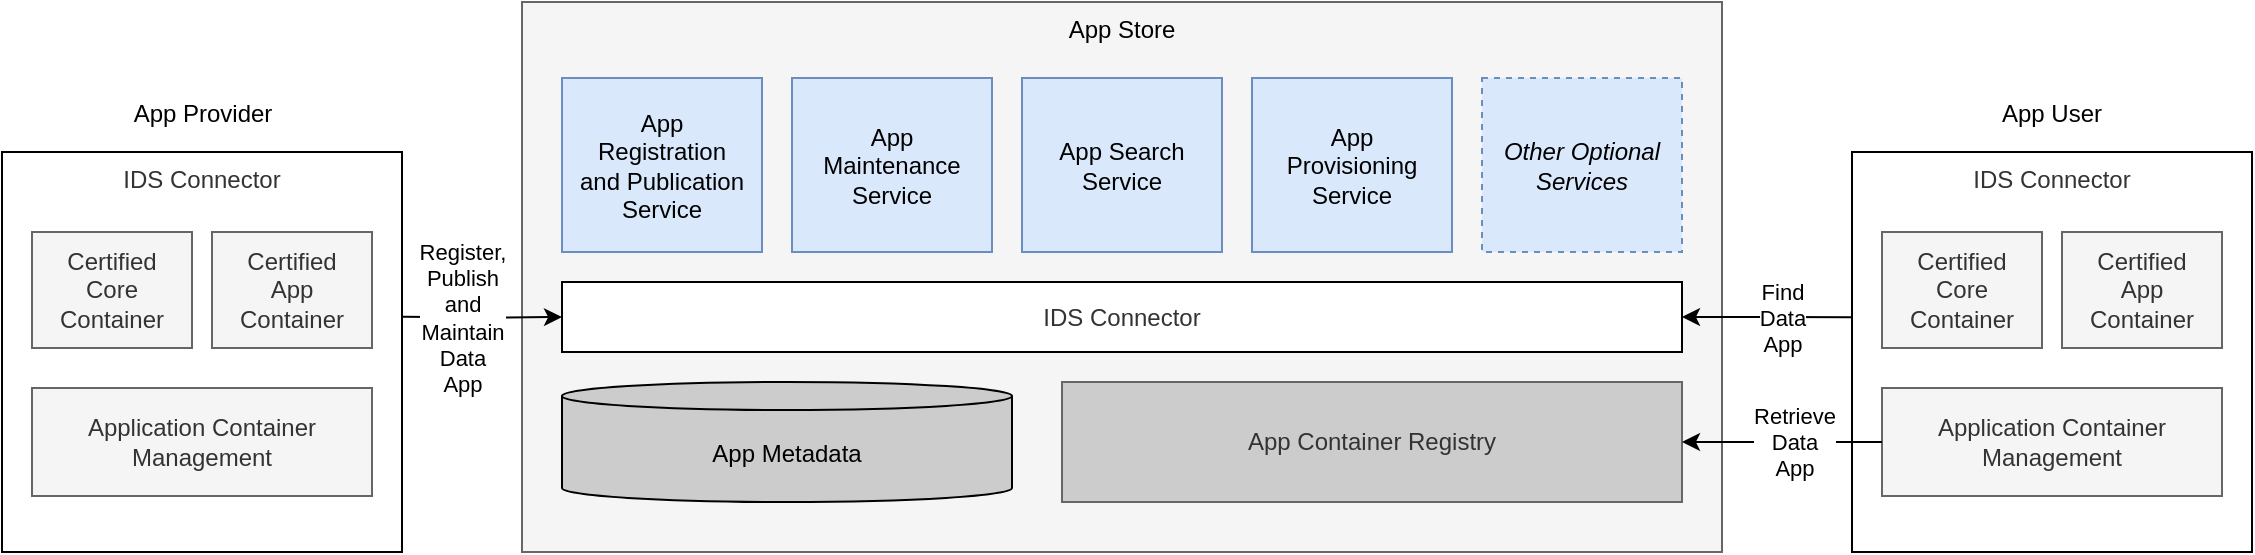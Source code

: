 <mxfile version="17.4.0" type="google"><diagram id="FOB0vDKNrFLflWHRrjKG" name="Page-1"><mxGraphModel grid="1" page="1" gridSize="5" guides="1" tooltips="1" connect="1" arrows="1" fold="1" pageScale="1" pageWidth="850" pageHeight="1100" math="0" shadow="0"><root><mxCell id="0"/><mxCell id="1" parent="0"/><mxCell id="ct6E9p7qiC-d9M1rV3QP-6" value="App Store" style="rounded=0;whiteSpace=wrap;html=1;verticalAlign=top;fillColor=#F5F5F5;strokeColor=#666666;" vertex="1" parent="1"><mxGeometry x="85" y="115" width="600" height="275" as="geometry"/></mxCell><mxCell id="hSOW3-l-pKzD9sGPN9eP-7" value="App Container Registry" style="rounded=0;whiteSpace=wrap;html=1;fillColor=#CCCCCC;strokeColor=#666666;fontColor=#333333;" vertex="1" parent="1"><mxGeometry x="355" y="305" width="310" height="60" as="geometry"/></mxCell><mxCell id="ct6E9p7qiC-d9M1rV3QP-2" value="IDS Connector" style="rounded=0;whiteSpace=wrap;html=1;fillColor=#FFFFFF;fontColor=#333333;strokeColor=#000000;" vertex="1" parent="1"><mxGeometry x="105" y="255" width="560" height="35" as="geometry"/></mxCell><mxCell id="ct6E9p7qiC-d9M1rV3QP-24" value="&lt;div&gt;App&lt;/div&gt;&lt;div&gt;Registration&lt;/div&gt;&lt;div&gt;and Publication Service&lt;/div&gt;" style="rounded=0;whiteSpace=wrap;html=1;fillColor=#dae8fc;strokeColor=#6c8ebf;" vertex="1" parent="1"><mxGeometry x="105" y="153" width="100" height="87" as="geometry"/></mxCell><mxCell id="Zfcp_1usg4aahWcv19w_-5" value="&lt;div&gt;App&lt;/div&gt;&lt;div&gt;Maintenance Service&lt;/div&gt;" style="rounded=0;whiteSpace=wrap;html=1;fillColor=#dae8fc;strokeColor=#6c8ebf;" vertex="1" parent="1"><mxGeometry x="220" y="153" width="100" height="87" as="geometry"/></mxCell><mxCell id="Zfcp_1usg4aahWcv19w_-6" value="App Search Service" style="rounded=0;whiteSpace=wrap;html=1;fillColor=#dae8fc;strokeColor=#6c8ebf;" vertex="1" parent="1"><mxGeometry x="335" y="153" width="100" height="87" as="geometry"/></mxCell><mxCell id="Zfcp_1usg4aahWcv19w_-7" value="&lt;div&gt;App&lt;/div&gt;&lt;div&gt;Provisioning Service&lt;/div&gt;" style="rounded=0;whiteSpace=wrap;html=1;fillColor=#DAE8FC;strokeColor=#6C8EBF;" vertex="1" parent="1"><mxGeometry x="450" y="153" width="100" height="87" as="geometry"/></mxCell><mxCell id="Zfcp_1usg4aahWcv19w_-8" value="Other Optional Services" style="rounded=0;whiteSpace=wrap;html=1;fillColor=#dae8fc;strokeColor=#6c8ebf;dashed=1;fontStyle=2" vertex="1" parent="1"><mxGeometry x="565" y="153" width="100" height="87" as="geometry"/></mxCell><mxCell id="Zfcp_1usg4aahWcv19w_-9" value="App Metadata" style="shape=cylinder3;whiteSpace=wrap;html=1;boundedLbl=1;backgroundOutline=1;size=7;fillColor=#CCCCCC;" vertex="1" parent="1"><mxGeometry x="105" y="305" width="225" height="60" as="geometry"/></mxCell><mxCell id="Zfcp_1usg4aahWcv19w_-16" value="&lt;div&gt;Find&lt;/div&gt;&lt;div&gt;Data&lt;/div&gt;&lt;div&gt;App&lt;/div&gt;" style="rounded=0;orthogonalLoop=1;jettySize=auto;html=1;entryX=1;entryY=0.5;entryDx=0;entryDy=0;exitX=0.001;exitY=0.413;exitDx=0;exitDy=0;exitPerimeter=0;" edge="1" parent="1" source="Zfcp_1usg4aahWcv19w_-13" target="ct6E9p7qiC-d9M1rV3QP-2"><mxGeometry x="-0.174" relative="1" as="geometry"><mxPoint as="offset"/><mxPoint x="730" y="250" as="sourcePoint"/></mxGeometry></mxCell><mxCell id="jxDuimEmyfE6NufvLdPp-6" value="App User" style="text;html=1;align=center;verticalAlign=middle;whiteSpace=wrap;rounded=0;fillColor=default;" vertex="1" parent="1"><mxGeometry x="820" y="156" width="60" height="30" as="geometry"/></mxCell><mxCell id="jxDuimEmyfE6NufvLdPp-11" value="App Provider" style="text;html=1;align=center;verticalAlign=middle;whiteSpace=wrap;rounded=0;fillColor=default;" vertex="1" parent="1"><mxGeometry x="-122.5" y="156" width="95" height="30" as="geometry"/></mxCell><mxCell id="Zfcp_1usg4aahWcv19w_-14" style="edgeStyle=orthogonalEdgeStyle;rounded=0;orthogonalLoop=1;jettySize=auto;html=1;entryX=0;entryY=0.5;entryDx=0;entryDy=0;exitX=1.002;exitY=0.364;exitDx=0;exitDy=0;exitPerimeter=0;" edge="1" parent="1" target="ct6E9p7qiC-d9M1rV3QP-2"><mxGeometry relative="1" as="geometry"><mxPoint x="25.4" y="272.34" as="sourcePoint"/></mxGeometry></mxCell><mxCell id="Zfcp_1usg4aahWcv19w_-15" value="&lt;div&gt;Register,&lt;/div&gt;&lt;div&gt;Publish&lt;/div&gt;&lt;div&gt;and&lt;/div&gt;&lt;div&gt;Maintain&lt;/div&gt;&lt;div&gt;Data&lt;/div&gt;&lt;div&gt;App&lt;br&gt;&lt;/div&gt;" style="edgeLabel;html=1;align=center;verticalAlign=middle;resizable=0;points=[];" connectable="0" vertex="1" parent="Zfcp_1usg4aahWcv19w_-14"><mxGeometry x="-0.191" y="-1" relative="1" as="geometry"><mxPoint x="-3" y="-1" as="offset"/></mxGeometry></mxCell><mxCell id="jxDuimEmyfE6NufvLdPp-12" value="" style="group" connectable="0" vertex="1" parent="1"><mxGeometry x="750" y="195" width="200" height="195" as="geometry"/></mxCell><mxCell id="Zfcp_1usg4aahWcv19w_-13" value="IDS Connector" style="rounded=0;whiteSpace=wrap;html=1;fillColor=#FFFFFF;fontColor=#333333;strokeColor=#000000;horizontal=1;verticalAlign=top;" vertex="1" parent="jxDuimEmyfE6NufvLdPp-12"><mxGeometry y="-5" width="200" height="200" as="geometry"/></mxCell><mxCell id="jxDuimEmyfE6NufvLdPp-1" value="Application Container Management" style="rounded=0;whiteSpace=wrap;html=1;fillColor=#f5f5f5;fontColor=#333333;strokeColor=#666666;" vertex="1" parent="jxDuimEmyfE6NufvLdPp-12"><mxGeometry x="15" y="113" width="170" height="54" as="geometry"/></mxCell><mxCell id="jxDuimEmyfE6NufvLdPp-3" value="&lt;div&gt;Certified&lt;/div&gt;&lt;div&gt;App&lt;/div&gt;&lt;div&gt;Container&lt;/div&gt;" style="rounded=0;whiteSpace=wrap;html=1;verticalAlign=middle;fillColor=#f5f5f5;fontColor=#333333;strokeColor=#666666;" vertex="1" parent="jxDuimEmyfE6NufvLdPp-12"><mxGeometry x="105" y="35" width="80" height="58" as="geometry"/></mxCell><mxCell id="jxDuimEmyfE6NufvLdPp-5" value="&lt;div&gt;Certified&lt;/div&gt;&lt;div&gt;Core Container&lt;/div&gt;" style="rounded=0;whiteSpace=wrap;html=1;verticalAlign=middle;fillColor=#f5f5f5;fontColor=#333333;strokeColor=#666666;" vertex="1" parent="jxDuimEmyfE6NufvLdPp-12"><mxGeometry x="15" y="35" width="80" height="58" as="geometry"/></mxCell><mxCell id="jxDuimEmyfE6NufvLdPp-13" value="" style="group" connectable="0" vertex="1" parent="1"><mxGeometry x="-175" y="195" width="200" height="195" as="geometry"/></mxCell><mxCell id="jxDuimEmyfE6NufvLdPp-14" value="IDS Connector" style="rounded=0;whiteSpace=wrap;html=1;fillColor=#FFFFFF;fontColor=#333333;strokeColor=#000000;horizontal=1;verticalAlign=top;" vertex="1" parent="jxDuimEmyfE6NufvLdPp-13"><mxGeometry y="-5" width="200" height="200" as="geometry"/></mxCell><mxCell id="jxDuimEmyfE6NufvLdPp-15" value="Application Container Management" style="rounded=0;whiteSpace=wrap;html=1;fillColor=#f5f5f5;fontColor=#333333;strokeColor=#666666;" vertex="1" parent="jxDuimEmyfE6NufvLdPp-13"><mxGeometry x="15" y="113" width="170" height="54" as="geometry"/></mxCell><mxCell id="jxDuimEmyfE6NufvLdPp-16" value="&lt;div&gt;Certified&lt;/div&gt;&lt;div&gt;App&lt;/div&gt;&lt;div&gt;Container&lt;/div&gt;" style="rounded=0;whiteSpace=wrap;html=1;verticalAlign=middle;fillColor=#f5f5f5;fontColor=#333333;strokeColor=#666666;" vertex="1" parent="jxDuimEmyfE6NufvLdPp-13"><mxGeometry x="105" y="35" width="80" height="58" as="geometry"/></mxCell><mxCell id="jxDuimEmyfE6NufvLdPp-17" value="&lt;div&gt;Certified&lt;/div&gt;&lt;div&gt;Core Container&lt;/div&gt;" style="rounded=0;whiteSpace=wrap;html=1;verticalAlign=middle;fillColor=#f5f5f5;fontColor=#333333;strokeColor=#666666;" vertex="1" parent="jxDuimEmyfE6NufvLdPp-13"><mxGeometry x="15" y="35" width="80" height="58" as="geometry"/></mxCell><mxCell id="jxDuimEmyfE6NufvLdPp-2" value="&lt;div&gt;Retrieve&lt;/div&gt;&lt;div&gt;Data&lt;/div&gt;&lt;div&gt;App&lt;/div&gt;" style="rounded=0;orthogonalLoop=1;jettySize=auto;html=1;entryX=1;entryY=0.5;entryDx=0;entryDy=0;" edge="1" parent="1" source="jxDuimEmyfE6NufvLdPp-1" target="hSOW3-l-pKzD9sGPN9eP-7"><mxGeometry x="-0.111" relative="1" as="geometry"><mxPoint as="offset"/></mxGeometry></mxCell></root></mxGraphModel></diagram></mxfile>